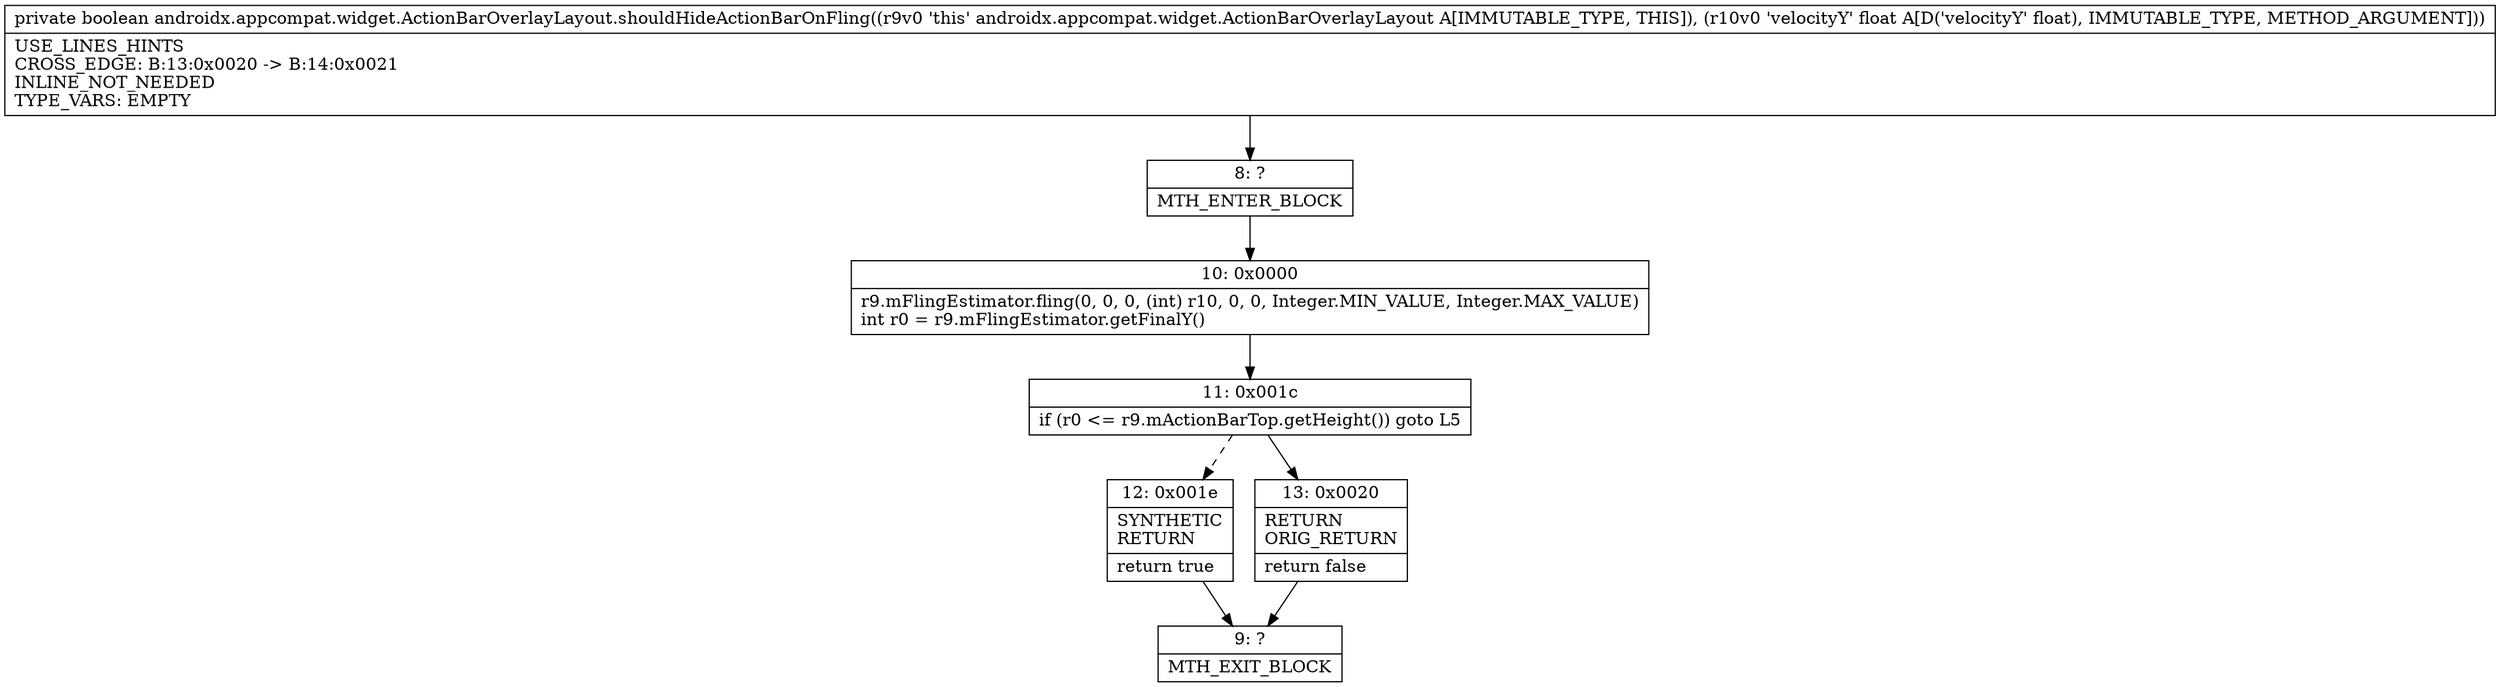 digraph "CFG forandroidx.appcompat.widget.ActionBarOverlayLayout.shouldHideActionBarOnFling(F)Z" {
Node_8 [shape=record,label="{8\:\ ?|MTH_ENTER_BLOCK\l}"];
Node_10 [shape=record,label="{10\:\ 0x0000|r9.mFlingEstimator.fling(0, 0, 0, (int) r10, 0, 0, Integer.MIN_VALUE, Integer.MAX_VALUE)\lint r0 = r9.mFlingEstimator.getFinalY()\l}"];
Node_11 [shape=record,label="{11\:\ 0x001c|if (r0 \<= r9.mActionBarTop.getHeight()) goto L5\l}"];
Node_12 [shape=record,label="{12\:\ 0x001e|SYNTHETIC\lRETURN\l|return true\l}"];
Node_9 [shape=record,label="{9\:\ ?|MTH_EXIT_BLOCK\l}"];
Node_13 [shape=record,label="{13\:\ 0x0020|RETURN\lORIG_RETURN\l|return false\l}"];
MethodNode[shape=record,label="{private boolean androidx.appcompat.widget.ActionBarOverlayLayout.shouldHideActionBarOnFling((r9v0 'this' androidx.appcompat.widget.ActionBarOverlayLayout A[IMMUTABLE_TYPE, THIS]), (r10v0 'velocityY' float A[D('velocityY' float), IMMUTABLE_TYPE, METHOD_ARGUMENT]))  | USE_LINES_HINTS\lCROSS_EDGE: B:13:0x0020 \-\> B:14:0x0021\lINLINE_NOT_NEEDED\lTYPE_VARS: EMPTY\l}"];
MethodNode -> Node_8;Node_8 -> Node_10;
Node_10 -> Node_11;
Node_11 -> Node_12[style=dashed];
Node_11 -> Node_13;
Node_12 -> Node_9;
Node_13 -> Node_9;
}

